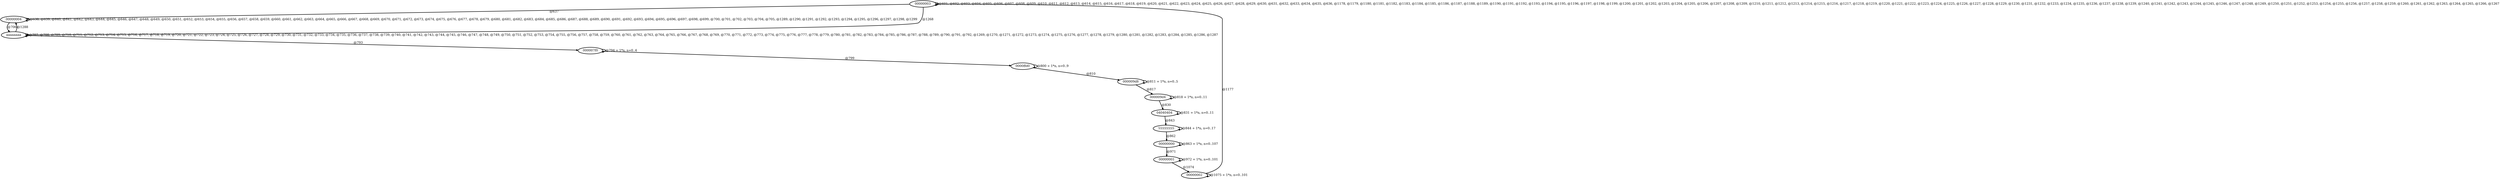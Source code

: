 digraph G {
        node [style=rounded, penwidth=3, fontsize=20, shape=oval];
        "00000003" -> "00000003" [label="@601, @602, @603, @604, @605, @606, @607, @608, @609, @610, @611, @612, @613, @614, @615, @616, @617, @618, @619, @620, @621, @622, @623, @624, @625, @626, @627, @628, @629, @630, @631, @632, @633, @634, @635, @636, @1178, @1179, @1180, @1181, @1182, @1183, @1184, @1185, @1186, @1187, @1188, @1189, @1190, @1191, @1192, @1193, @1194, @1195, @1196, @1197, @1198, @1199, @1200, @1201, @1202, @1203, @1204, @1205, @1206, @1207, @1208, @1209, @1210, @1211, @1212, @1213, @1214, @1215, @1216, @1217, @1218, @1219, @1220, @1221, @1222, @1223, @1224, @1225, @1226, @1227, @1228, @1229, @1230, @1231, @1232, @1233, @1234, @1235, @1236, @1237, @1238, @1239, @1240, @1241, @1242, @1243, @1244, @1245, @1246, @1247, @1248, @1249, @1250, @1251, @1252, @1253, @1254, @1255, @1256, @1257, @1258, @1259, @1260, @1261, @1262, @1263, @1264, @1265, @1266, @1267", color=black,arrowsize=1,style=bold,penwidth=3,fontsize=20];
"00000003" -> "00000004" [label="@637", color=black,arrowsize=1,style=bold,penwidth=3,fontsize=20];
"00000004" -> "00000004" [label="@638, @639, @640, @641, @642, @643, @644, @645, @646, @647, @648, @649, @650, @651, @652, @653, @654, @655, @656, @657, @658, @659, @660, @661, @662, @663, @664, @665, @666, @667, @668, @669, @670, @671, @672, @673, @674, @675, @676, @677, @678, @679, @680, @681, @682, @683, @684, @685, @686, @687, @688, @689, @690, @691, @692, @693, @694, @695, @696, @697, @698, @699, @700, @701, @702, @703, @704, @705, @1289, @1290, @1291, @1292, @1293, @1294, @1295, @1296, @1297, @1298, @1299", color=black,arrowsize=1,style=bold,penwidth=3,fontsize=20];
"00000004" -> "aaaaaaaa" [label="@706", color=black,arrowsize=1,style=bold,penwidth=3,fontsize=20];
"aaaaaaaa" -> "aaaaaaaa" [label="@707, @708, @709, @710, @711, @712, @713, @714, @715, @716, @717, @718, @719, @720, @721, @722, @723, @724, @725, @726, @727, @728, @729, @730, @731, @732, @733, @734, @735, @736, @737, @738, @739, @740, @741, @742, @743, @744, @745, @746, @747, @748, @749, @750, @751, @752, @753, @754, @755, @756, @757, @758, @759, @760, @761, @762, @763, @764, @765, @766, @767, @768, @769, @770, @771, @772, @773, @774, @775, @776, @777, @778, @779, @780, @781, @782, @783, @784, @785, @786, @787, @788, @789, @790, @791, @792, @1269, @1270, @1271, @1272, @1273, @1274, @1275, @1276, @1277, @1278, @1279, @1280, @1281, @1282, @1283, @1284, @1285, @1286, @1287", color=black,arrowsize=1,style=bold,penwidth=3,fontsize=20];
"aaaaaaaa" -> "000007f0" [label="@793", color=black,arrowsize=1,style=bold,penwidth=3,fontsize=20];
"000007f0" -> "000007f0" [label="@794 + 1*n, n=0..4", color=black,arrowsize=1,style=bold,penwidth=3,fontsize=20];
"000007f0" -> "0000ffd0" [label="@799", color=black,arrowsize=1,style=bold,penwidth=3,fontsize=20];
"0000ffd0" -> "0000ffd0" [label="@800 + 1*n, n=0..9", color=black,arrowsize=1,style=bold,penwidth=3,fontsize=20];
"0000ffd0" -> "000009d8" [label="@810", color=black,arrowsize=1,style=bold,penwidth=3,fontsize=20];
"000009d8" -> "000009d8" [label="@811 + 1*n, n=0..5", color=black,arrowsize=1,style=bold,penwidth=3,fontsize=20];
"000009d8" -> "000009d4" [label="@817", color=black,arrowsize=1,style=bold,penwidth=3,fontsize=20];
"000009d4" -> "000009d4" [label="@818 + 1*n, n=0..11", color=black,arrowsize=1,style=bold,penwidth=3,fontsize=20];
"000009d4" -> "04040404" [label="@830", color=black,arrowsize=1,style=bold,penwidth=3,fontsize=20];
"04040404" -> "04040404" [label="@831 + 1*n, n=0..11", color=black,arrowsize=1,style=bold,penwidth=3,fontsize=20];
"04040404" -> "55555555" [label="@843", color=black,arrowsize=1,style=bold,penwidth=3,fontsize=20];
"55555555" -> "55555555" [label="@844 + 1*n, n=0..17", color=black,arrowsize=1,style=bold,penwidth=3,fontsize=20];
"55555555" -> "00000000" [label="@862", color=black,arrowsize=1,style=bold,penwidth=3,fontsize=20];
"00000000" -> "00000000" [label="@863 + 1*n, n=0..107", color=black,arrowsize=1,style=bold,penwidth=3,fontsize=20];
"00000000" -> "00000001" [label="@971", color=black,arrowsize=1,style=bold,penwidth=3,fontsize=20];
"00000001" -> "00000001" [label="@972 + 1*n, n=0..101", color=black,arrowsize=1,style=bold,penwidth=3,fontsize=20];
"00000001" -> "00000002" [label="@1074", color=black,arrowsize=1,style=bold,penwidth=3,fontsize=20];
"00000002" -> "00000002" [label="@1075 + 1*n, n=0..101", color=black,arrowsize=1,style=bold,penwidth=3,fontsize=20];
"00000002" -> "00000003" [label="@1177", color=black,arrowsize=1,style=bold,penwidth=3,fontsize=20];
"00000003" -> "aaaaaaaa" [label="@1268", color=black,arrowsize=1,style=bold,penwidth=3,fontsize=20];
"aaaaaaaa" -> "00000004" [label="@1288", color=black,arrowsize=1,style=bold,penwidth=3,fontsize=20];
}

